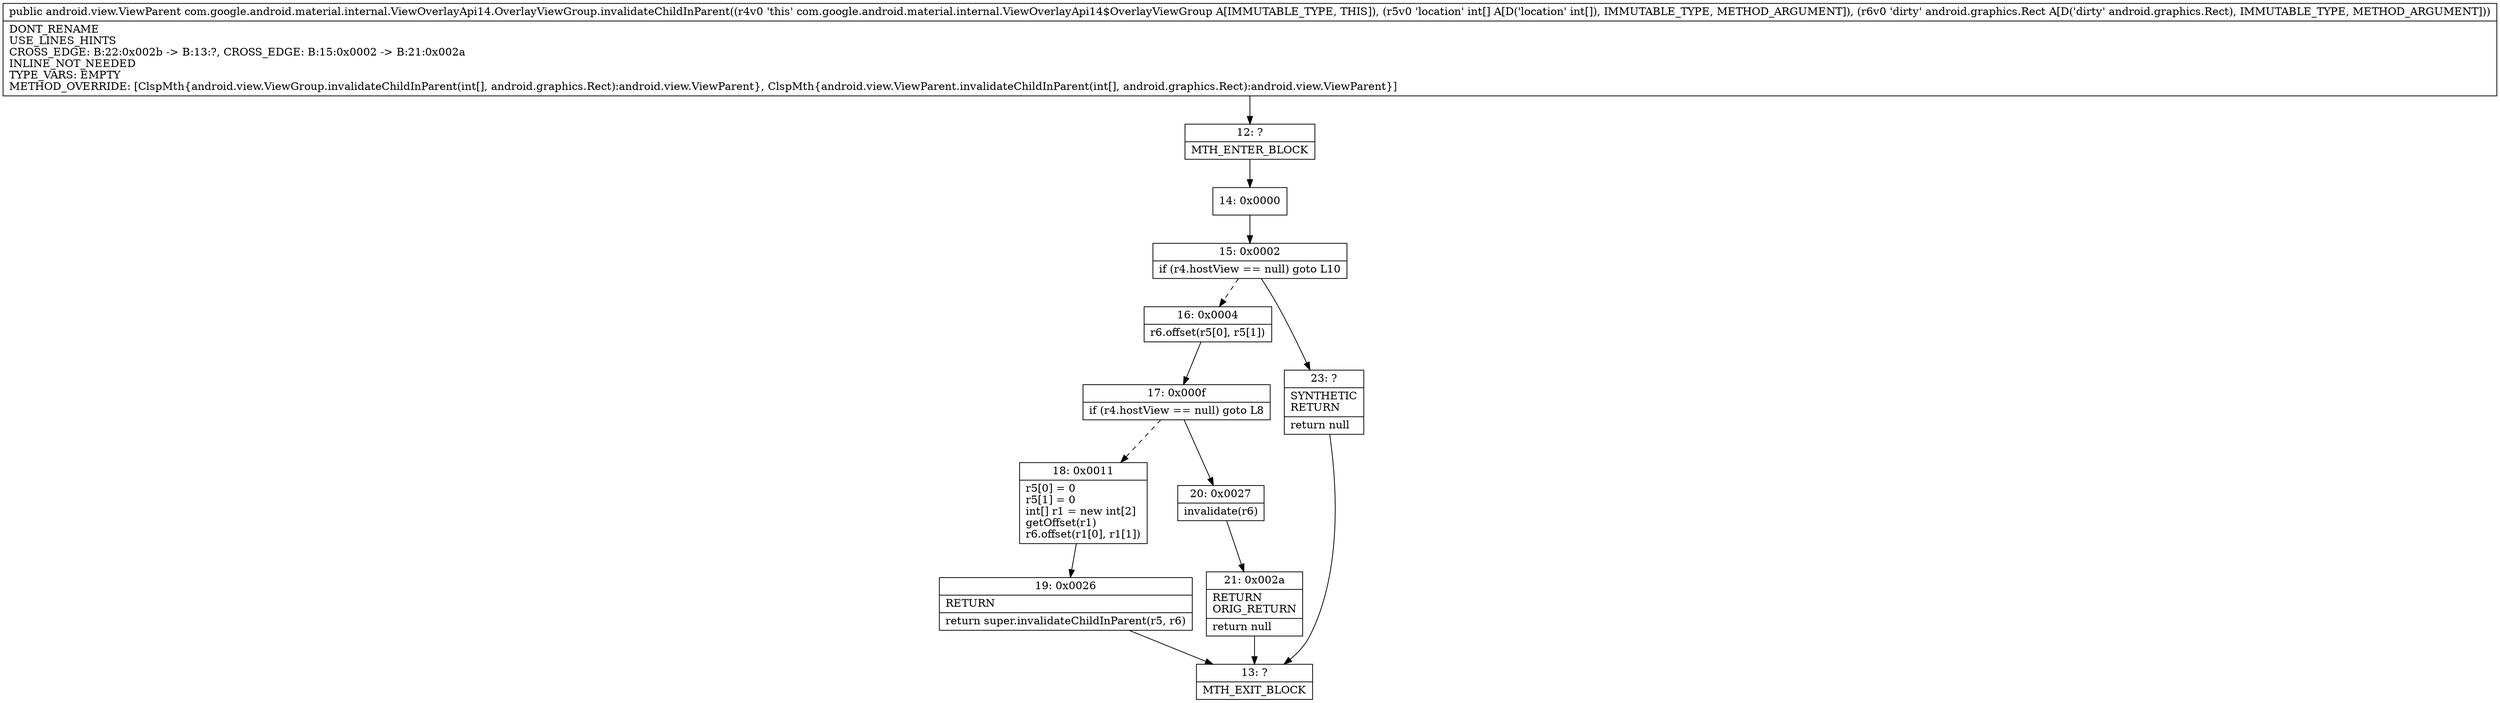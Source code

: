 digraph "CFG forcom.google.android.material.internal.ViewOverlayApi14.OverlayViewGroup.invalidateChildInParent([ILandroid\/graphics\/Rect;)Landroid\/view\/ViewParent;" {
Node_12 [shape=record,label="{12\:\ ?|MTH_ENTER_BLOCK\l}"];
Node_14 [shape=record,label="{14\:\ 0x0000}"];
Node_15 [shape=record,label="{15\:\ 0x0002|if (r4.hostView == null) goto L10\l}"];
Node_16 [shape=record,label="{16\:\ 0x0004|r6.offset(r5[0], r5[1])\l}"];
Node_17 [shape=record,label="{17\:\ 0x000f|if (r4.hostView == null) goto L8\l}"];
Node_18 [shape=record,label="{18\:\ 0x0011|r5[0] = 0\lr5[1] = 0\lint[] r1 = new int[2]\lgetOffset(r1)\lr6.offset(r1[0], r1[1])\l}"];
Node_19 [shape=record,label="{19\:\ 0x0026|RETURN\l|return super.invalidateChildInParent(r5, r6)\l}"];
Node_13 [shape=record,label="{13\:\ ?|MTH_EXIT_BLOCK\l}"];
Node_20 [shape=record,label="{20\:\ 0x0027|invalidate(r6)\l}"];
Node_21 [shape=record,label="{21\:\ 0x002a|RETURN\lORIG_RETURN\l|return null\l}"];
Node_23 [shape=record,label="{23\:\ ?|SYNTHETIC\lRETURN\l|return null\l}"];
MethodNode[shape=record,label="{public android.view.ViewParent com.google.android.material.internal.ViewOverlayApi14.OverlayViewGroup.invalidateChildInParent((r4v0 'this' com.google.android.material.internal.ViewOverlayApi14$OverlayViewGroup A[IMMUTABLE_TYPE, THIS]), (r5v0 'location' int[] A[D('location' int[]), IMMUTABLE_TYPE, METHOD_ARGUMENT]), (r6v0 'dirty' android.graphics.Rect A[D('dirty' android.graphics.Rect), IMMUTABLE_TYPE, METHOD_ARGUMENT]))  | DONT_RENAME\lUSE_LINES_HINTS\lCROSS_EDGE: B:22:0x002b \-\> B:13:?, CROSS_EDGE: B:15:0x0002 \-\> B:21:0x002a\lINLINE_NOT_NEEDED\lTYPE_VARS: EMPTY\lMETHOD_OVERRIDE: [ClspMth\{android.view.ViewGroup.invalidateChildInParent(int[], android.graphics.Rect):android.view.ViewParent\}, ClspMth\{android.view.ViewParent.invalidateChildInParent(int[], android.graphics.Rect):android.view.ViewParent\}]\l}"];
MethodNode -> Node_12;Node_12 -> Node_14;
Node_14 -> Node_15;
Node_15 -> Node_16[style=dashed];
Node_15 -> Node_23;
Node_16 -> Node_17;
Node_17 -> Node_18[style=dashed];
Node_17 -> Node_20;
Node_18 -> Node_19;
Node_19 -> Node_13;
Node_20 -> Node_21;
Node_21 -> Node_13;
Node_23 -> Node_13;
}

